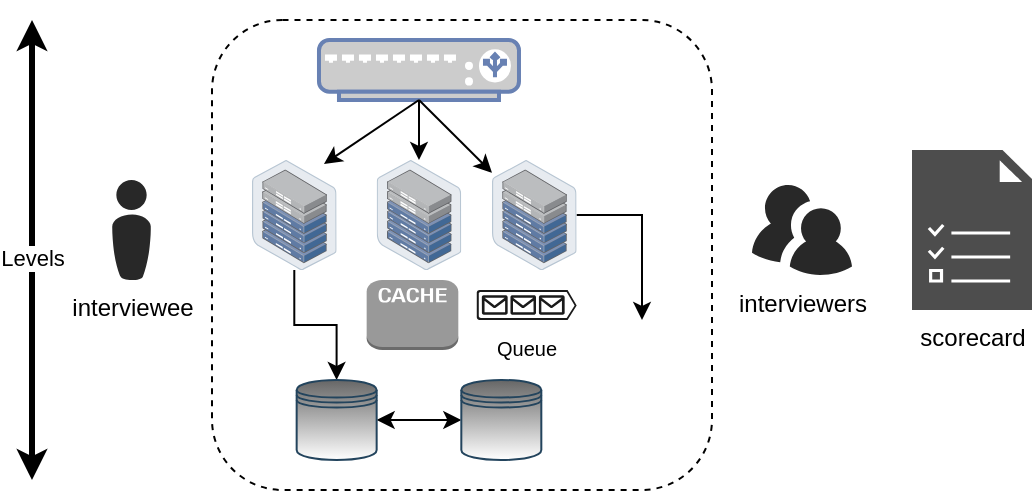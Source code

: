 <mxfile version="17.4.6" type="github">
  <diagram id="rskVMAxrubaKaFesWpBx" name="Page-1">
    <mxGraphModel dx="1047" dy="1117" grid="1" gridSize="10" guides="1" tooltips="1" connect="1" arrows="1" fold="1" page="1" pageScale="1" pageWidth="850" pageHeight="1100" math="0" shadow="0">
      <root>
        <mxCell id="0" />
        <mxCell id="1" parent="0" />
        <mxCell id="74WRLwF5iwRHL6nYh5ae-1" value="" style="endArrow=classic;startArrow=classic;html=1;rounded=0;strokeWidth=3;" edge="1" parent="1">
          <mxGeometry width="50" height="50" relative="1" as="geometry">
            <mxPoint x="40" y="240" as="sourcePoint" />
            <mxPoint x="40" y="10" as="targetPoint" />
          </mxGeometry>
        </mxCell>
        <mxCell id="74WRLwF5iwRHL6nYh5ae-2" value="Levels" style="edgeLabel;html=1;align=center;verticalAlign=middle;resizable=0;points=[];" vertex="1" connectable="0" parent="74WRLwF5iwRHL6nYh5ae-1">
          <mxGeometry x="-0.033" y="3" relative="1" as="geometry">
            <mxPoint x="3" as="offset" />
          </mxGeometry>
        </mxCell>
        <mxCell id="74WRLwF5iwRHL6nYh5ae-3" value="interviewers" style="verticalLabelPosition=bottom;sketch=0;html=1;fillColor=#282828;strokeColor=none;verticalAlign=top;pointerEvents=1;align=center;shape=mxgraph.cisco_safe.people_places_things_icons.icon9;" vertex="1" parent="1">
          <mxGeometry x="400" y="92.5" width="50" height="45" as="geometry" />
        </mxCell>
        <mxCell id="74WRLwF5iwRHL6nYh5ae-4" value="interviewee" style="verticalLabelPosition=bottom;sketch=0;html=1;fillColor=#282828;strokeColor=none;verticalAlign=top;pointerEvents=1;align=center;shape=mxgraph.cisco_safe.people_places_things_icons.icon8;" vertex="1" parent="1">
          <mxGeometry x="80" y="90" width="19.5" height="50" as="geometry" />
        </mxCell>
        <mxCell id="74WRLwF5iwRHL6nYh5ae-5" value="" style="fontColor=#0066CC;verticalAlign=top;verticalLabelPosition=bottom;labelPosition=center;align=center;html=1;outlineConnect=0;fillColor=#CCCCCC;strokeColor=#6881B3;gradientColor=none;gradientDirection=north;strokeWidth=2;shape=mxgraph.networks.load_balancer;" vertex="1" parent="1">
          <mxGeometry x="183.49" y="20" width="100" height="30" as="geometry" />
        </mxCell>
        <mxCell id="74WRLwF5iwRHL6nYh5ae-20" value="" style="edgeStyle=orthogonalEdgeStyle;rounded=0;orthogonalLoop=1;jettySize=auto;html=1;startArrow=none;startFill=0;strokeWidth=1;" edge="1" parent="1" source="74WRLwF5iwRHL6nYh5ae-6" target="74WRLwF5iwRHL6nYh5ae-10">
          <mxGeometry relative="1" as="geometry" />
        </mxCell>
        <mxCell id="74WRLwF5iwRHL6nYh5ae-6" value="" style="points=[];aspect=fixed;html=1;align=center;shadow=0;dashed=0;image;image=img/lib/allied_telesis/storage/Datacenter_Server_Half_Rack_ToR.svg;" vertex="1" parent="1">
          <mxGeometry x="150" y="80" width="42.33" height="55" as="geometry" />
        </mxCell>
        <mxCell id="74WRLwF5iwRHL6nYh5ae-22" value="" style="edgeStyle=orthogonalEdgeStyle;rounded=0;orthogonalLoop=1;jettySize=auto;html=1;startArrow=none;startFill=0;strokeWidth=1;" edge="1" parent="1" source="74WRLwF5iwRHL6nYh5ae-8" target="74WRLwF5iwRHL6nYh5ae-14">
          <mxGeometry relative="1" as="geometry" />
        </mxCell>
        <mxCell id="74WRLwF5iwRHL6nYh5ae-8" value="" style="points=[];aspect=fixed;html=1;align=center;shadow=0;dashed=0;image;image=img/lib/allied_telesis/storage/Datacenter_Server_Half_Rack_ToR.svg;" vertex="1" parent="1">
          <mxGeometry x="270" y="80" width="42.33" height="55" as="geometry" />
        </mxCell>
        <mxCell id="74WRLwF5iwRHL6nYh5ae-9" value="" style="points=[];aspect=fixed;html=1;align=center;shadow=0;dashed=0;image;image=img/lib/allied_telesis/storage/Datacenter_Server_Half_Rack_ToR.svg;" vertex="1" parent="1">
          <mxGeometry x="212.33" y="80" width="42.33" height="55" as="geometry" />
        </mxCell>
        <mxCell id="74WRLwF5iwRHL6nYh5ae-12" value="" style="edgeStyle=orthogonalEdgeStyle;rounded=0;orthogonalLoop=1;jettySize=auto;html=1;strokeWidth=1;startArrow=classic;startFill=1;" edge="1" parent="1" source="74WRLwF5iwRHL6nYh5ae-10" target="74WRLwF5iwRHL6nYh5ae-11">
          <mxGeometry relative="1" as="geometry" />
        </mxCell>
        <mxCell id="74WRLwF5iwRHL6nYh5ae-10" value="" style="shape=datastore;whiteSpace=wrap;html=1;fillColor=#666666;strokeColor=#23445d;gradientColor=#ffffff;" vertex="1" parent="1">
          <mxGeometry x="172.33" y="190" width="40" height="40" as="geometry" />
        </mxCell>
        <mxCell id="74WRLwF5iwRHL6nYh5ae-11" value="" style="shape=datastore;whiteSpace=wrap;html=1;fillColor=#666666;strokeColor=#23445d;gradientColor=#ffffff;" vertex="1" parent="1">
          <mxGeometry x="254.66" y="190" width="40" height="40" as="geometry" />
        </mxCell>
        <mxCell id="74WRLwF5iwRHL6nYh5ae-13" value="" style="outlineConnect=0;dashed=0;verticalLabelPosition=bottom;verticalAlign=top;align=center;html=1;shape=mxgraph.aws3.cache_node;fillColor=#999999;gradientColor=none;" vertex="1" parent="1">
          <mxGeometry x="207.33" y="140" width="45.83" height="35" as="geometry" />
        </mxCell>
        <mxCell id="74WRLwF5iwRHL6nYh5ae-14" value="" style="shape=image;html=1;verticalAlign=top;verticalLabelPosition=bottom;labelBackgroundColor=#ffffff;imageAspect=0;aspect=fixed;image=https://cdn3.iconfinder.com/data/icons/essential-rounded/66/Rounded-12-128.png;fillColor=#999999;gradientColor=#ffffff;" vertex="1" parent="1">
          <mxGeometry x="320" y="160" width="50" height="50" as="geometry" />
        </mxCell>
        <mxCell id="74WRLwF5iwRHL6nYh5ae-15" value="scorecard" style="sketch=0;pointerEvents=1;shadow=0;dashed=0;html=1;strokeColor=none;fillColor=#4D4D4D;labelPosition=center;verticalLabelPosition=bottom;verticalAlign=top;align=center;outlineConnect=0;shape=mxgraph.veeam2.task_list;" vertex="1" parent="1">
          <mxGeometry x="480" y="75" width="60" height="80" as="geometry" />
        </mxCell>
        <mxCell id="74WRLwF5iwRHL6nYh5ae-16" value="" style="rounded=1;whiteSpace=wrap;html=1;fillColor=none;gradientColor=#ffffff;dashed=1;" vertex="1" parent="1">
          <mxGeometry x="130" y="10" width="250" height="235" as="geometry" />
        </mxCell>
        <mxCell id="74WRLwF5iwRHL6nYh5ae-17" value="" style="endArrow=classic;html=1;rounded=0;strokeWidth=1;exitX=0.5;exitY=1;exitDx=0;exitDy=0;exitPerimeter=0;entryX=0.85;entryY=0.036;entryDx=0;entryDy=0;entryPerimeter=0;" edge="1" parent="1" source="74WRLwF5iwRHL6nYh5ae-5" target="74WRLwF5iwRHL6nYh5ae-6">
          <mxGeometry width="50" height="50" relative="1" as="geometry">
            <mxPoint x="550" y="300" as="sourcePoint" />
            <mxPoint x="600" y="250" as="targetPoint" />
          </mxGeometry>
        </mxCell>
        <mxCell id="74WRLwF5iwRHL6nYh5ae-18" value="" style="endArrow=classic;html=1;rounded=0;strokeWidth=1;exitX=0.5;exitY=1;exitDx=0;exitDy=0;exitPerimeter=0;" edge="1" parent="1" source="74WRLwF5iwRHL6nYh5ae-5" target="74WRLwF5iwRHL6nYh5ae-9">
          <mxGeometry width="50" height="50" relative="1" as="geometry">
            <mxPoint x="243.49" y="60" as="sourcePoint" />
            <mxPoint x="195.98" y="91.98" as="targetPoint" />
          </mxGeometry>
        </mxCell>
        <mxCell id="74WRLwF5iwRHL6nYh5ae-19" value="" style="endArrow=classic;html=1;rounded=0;strokeWidth=1;exitX=0.5;exitY=1;exitDx=0;exitDy=0;exitPerimeter=0;" edge="1" parent="1" source="74WRLwF5iwRHL6nYh5ae-5" target="74WRLwF5iwRHL6nYh5ae-8">
          <mxGeometry width="50" height="50" relative="1" as="geometry">
            <mxPoint x="243.49" y="60" as="sourcePoint" />
            <mxPoint x="243.493" y="90" as="targetPoint" />
          </mxGeometry>
        </mxCell>
        <mxCell id="74WRLwF5iwRHL6nYh5ae-24" value="&lt;font style=&quot;font-size: 10px&quot;&gt;Queue&lt;/font&gt;" style="sketch=0;aspect=fixed;pointerEvents=1;shadow=0;dashed=0;html=1;strokeColor=none;labelPosition=center;verticalLabelPosition=bottom;verticalAlign=top;align=center;fillColor=#1A1A1A;shape=mxgraph.azure.queue_generic" vertex="1" parent="1">
          <mxGeometry x="262.33" y="145" width="50" height="15" as="geometry" />
        </mxCell>
      </root>
    </mxGraphModel>
  </diagram>
</mxfile>
